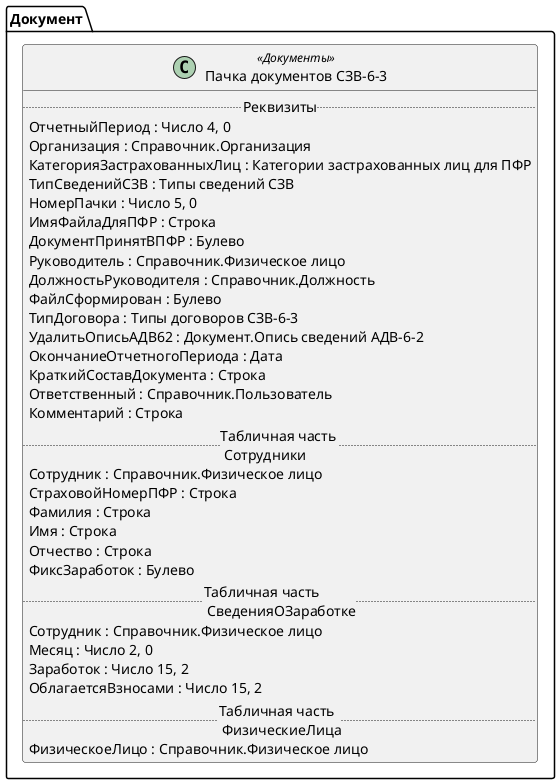 ﻿@startuml ПачкаДокументовСЗВ_6_3
'!include templates.wsd
'..\include templates.wsd
class Документ.ПачкаДокументовСЗВ_6_3 as "Пачка документов СЗВ-6-3" <<Документы>>
{
..Реквизиты..
ОтчетныйПериод : Число 4, 0
Организация : Справочник.Организация
КатегорияЗастрахованныхЛиц : Категории застрахованных лиц для ПФР
ТипСведенийСЗВ : Типы сведений СЗВ
НомерПачки : Число 5, 0
ИмяФайлаДляПФР : Строка
ДокументПринятВПФР : Булево
Руководитель : Справочник.Физическое лицо
ДолжностьРуководителя : Справочник.Должность
ФайлСформирован : Булево
ТипДоговора : Типы договоров СЗВ-6-3
УдалитьОписьАДВ62 : Документ.Опись сведений АДВ-6-2
ОкончаниеОтчетногоПериода : Дата
КраткийСоставДокумента : Строка
Ответственный : Справочник.Пользователь
Комментарий : Строка
..Табличная часть \n Сотрудники..
Сотрудник : Справочник.Физическое лицо
СтраховойНомерПФР : Строка
Фамилия : Строка
Имя : Строка
Отчество : Строка
ФиксЗаработок : Булево
..Табличная часть \n СведенияОЗаработке..
Сотрудник : Справочник.Физическое лицо
Месяц : Число 2, 0
Заработок : Число 15, 2
ОблагаетсяВзносами : Число 15, 2
..Табличная часть \n ФизическиеЛица..
ФизическоеЛицо : Справочник.Физическое лицо
}
@enduml
